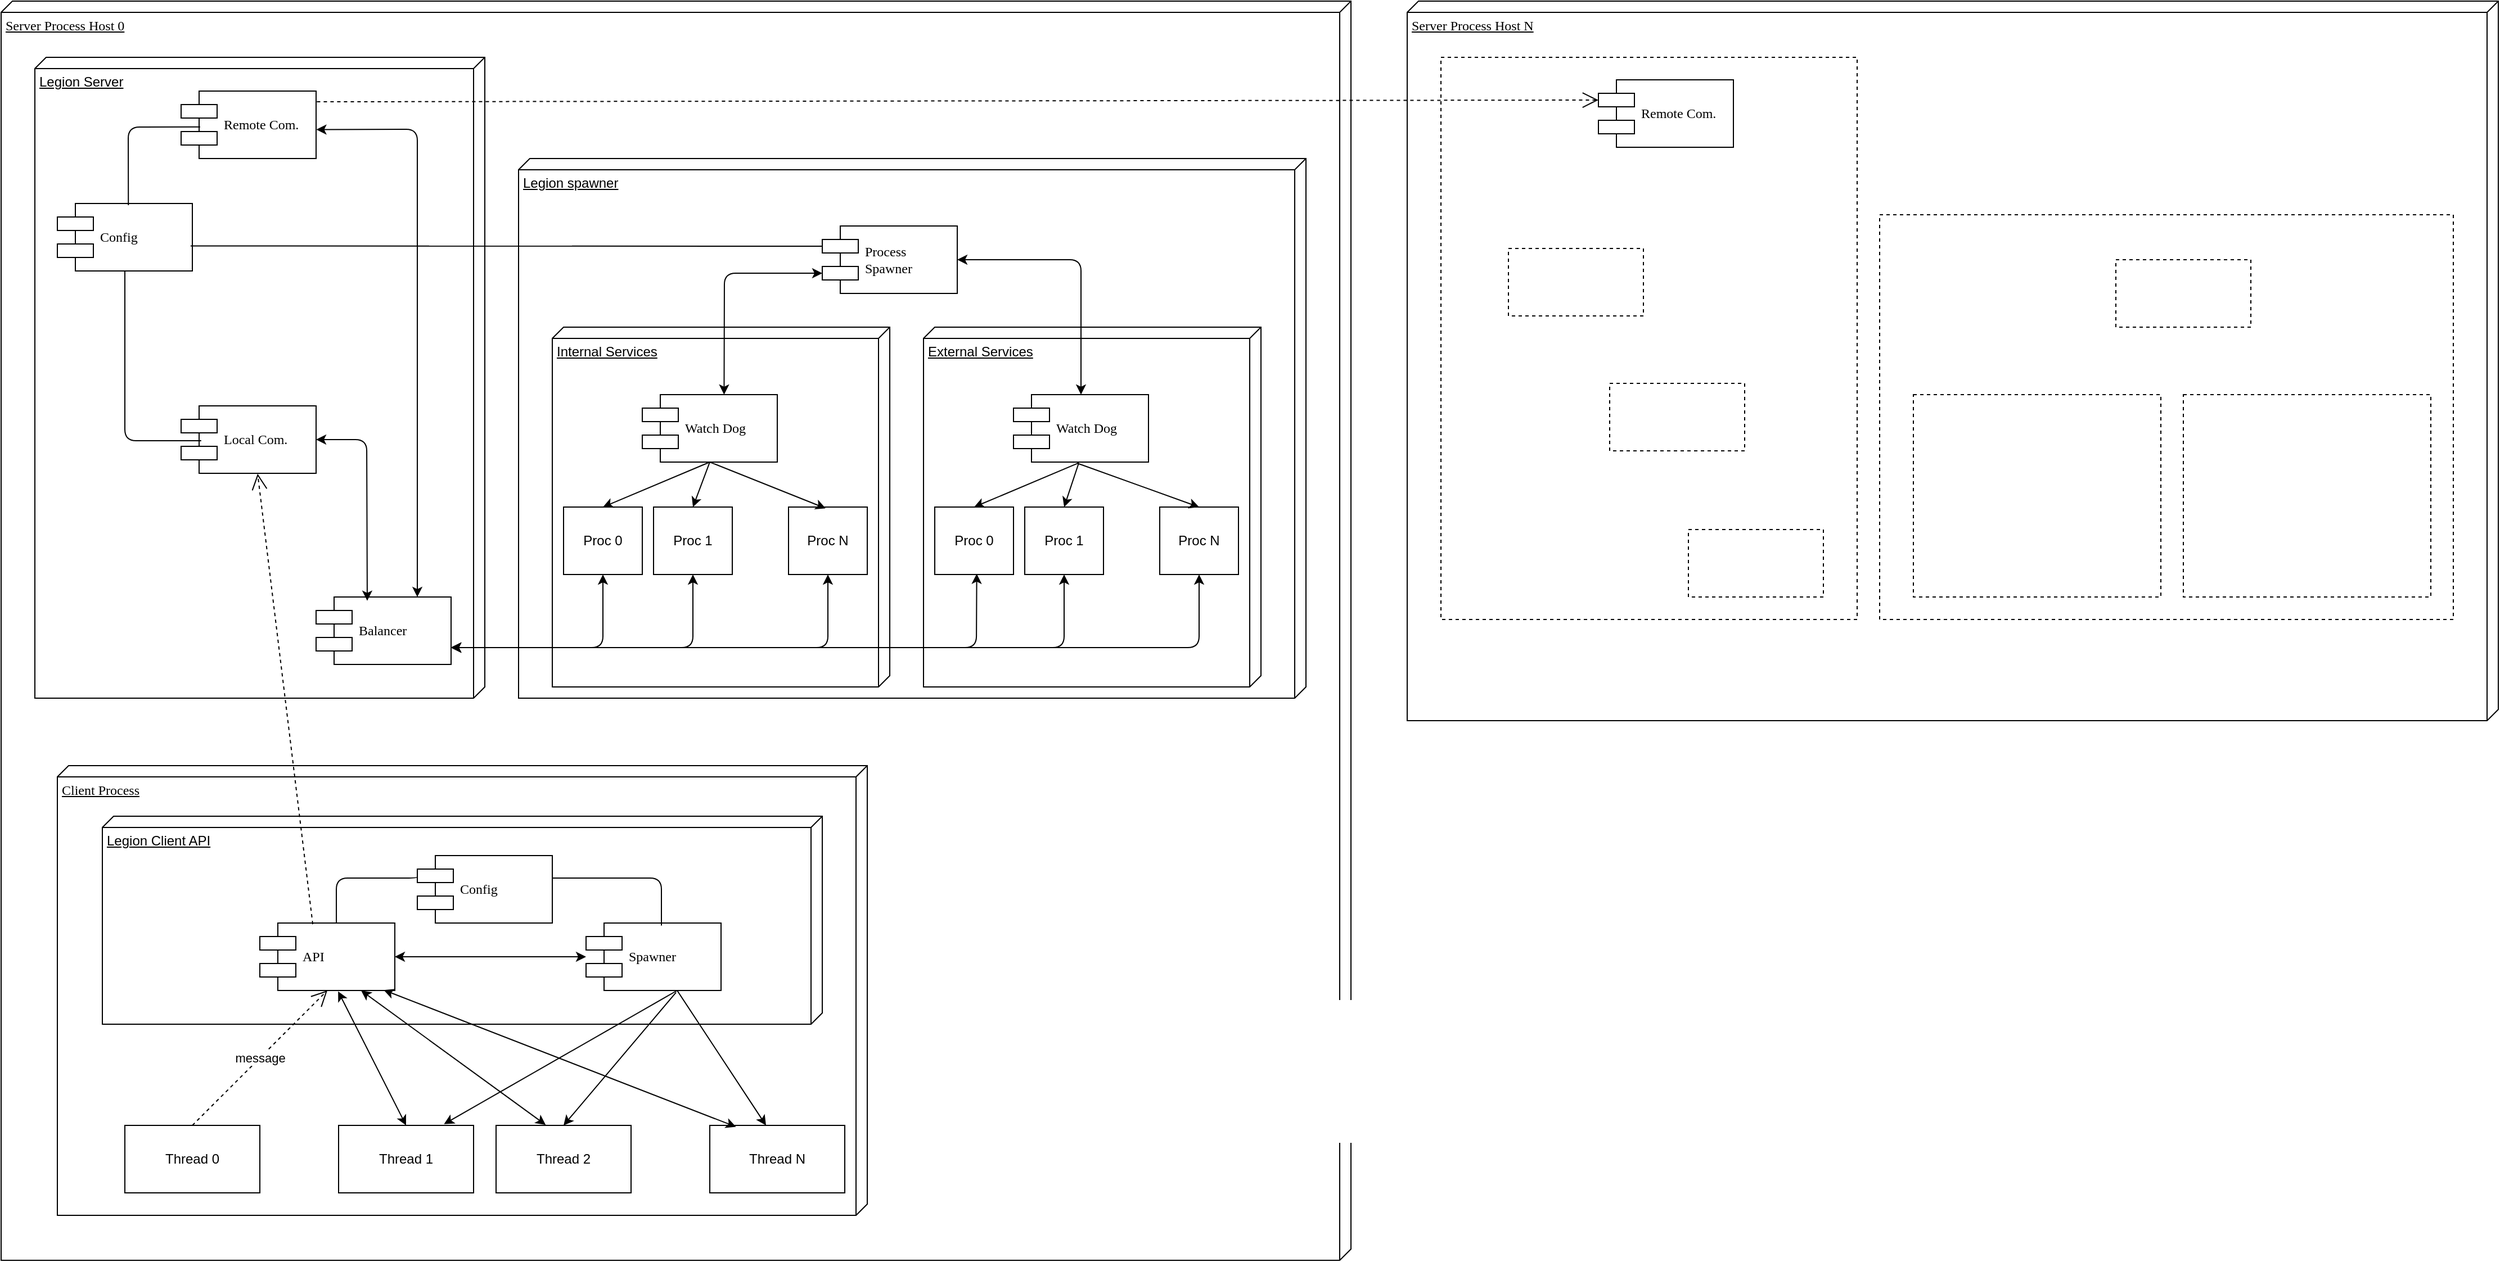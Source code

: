 <mxfile version="13.9.9" type="device"><diagram name="Page-1" id="5f0bae14-7c28-e335-631c-24af17079c00"><mxGraphModel dx="1024" dy="1442" grid="1" gridSize="10" guides="1" tooltips="1" connect="1" arrows="1" fold="1" page="1" pageScale="1" pageWidth="1100" pageHeight="850" background="#ffffff" math="0" shadow="0"><root><mxCell id="0"/><mxCell id="1" parent="0"/><mxCell id="0ii-ccTd-l-h79eg6bcx-46" value="Server Process Host N" style="verticalAlign=top;align=left;spacingTop=8;spacingLeft=2;spacingRight=12;shape=cube;size=10;direction=south;fontStyle=4;html=1;rounded=0;shadow=0;comic=0;labelBackgroundColor=none;strokeWidth=1;fontFamily=Verdana;fontSize=12" parent="1" vertex="1"><mxGeometry x="1270" y="-760" width="970" height="640" as="geometry"/></mxCell><mxCell id="0ii-ccTd-l-h79eg6bcx-56" value="" style="rounded=0;whiteSpace=wrap;html=1;dashed=1;" parent="1" vertex="1"><mxGeometry x="1300" y="-710" width="370" height="500" as="geometry"/></mxCell><mxCell id="39150e848f15840c-2" value="Server Process Host 0" style="verticalAlign=top;align=left;spacingTop=8;spacingLeft=2;spacingRight=12;shape=cube;size=10;direction=south;fontStyle=4;html=1;rounded=0;shadow=0;comic=0;labelBackgroundColor=none;strokeWidth=1;fontFamily=Verdana;fontSize=12" parent="1" vertex="1"><mxGeometry x="20" y="-760" width="1200" height="1120" as="geometry"/></mxCell><mxCell id="0ii-ccTd-l-h79eg6bcx-12" value="Legion Server" style="verticalAlign=top;align=left;spacingTop=8;spacingLeft=2;spacingRight=12;shape=cube;size=10;direction=south;fontStyle=4;html=1;" parent="1" vertex="1"><mxGeometry x="50" y="-710" width="400" height="570" as="geometry"/></mxCell><mxCell id="39150e848f15840c-3" value="&lt;div&gt;Client Process&lt;/div&gt;&lt;div&gt;&lt;br&gt;&lt;/div&gt;" style="verticalAlign=top;align=left;spacingTop=8;spacingLeft=2;spacingRight=12;shape=cube;size=10;direction=south;fontStyle=4;html=1;rounded=0;shadow=0;comic=0;labelBackgroundColor=none;strokeWidth=1;fontFamily=Verdana;fontSize=12" parent="1" vertex="1"><mxGeometry x="70" y="-80" width="720" height="400" as="geometry"/></mxCell><mxCell id="Yd3JvetM3iYtgjSBkwo9-7" value="Legion Client API" style="verticalAlign=top;align=left;spacingTop=8;spacingLeft=2;spacingRight=12;shape=cube;size=10;direction=south;fontStyle=4;html=1;" parent="1" vertex="1"><mxGeometry x="110" y="-35" width="640" height="185" as="geometry"/></mxCell><mxCell id="39150e848f15840c-7" value="Local Com." style="shape=component;align=left;spacingLeft=36;rounded=0;shadow=0;comic=0;labelBackgroundColor=none;strokeWidth=1;fontFamily=Verdana;fontSize=12;html=1;" parent="1" vertex="1"><mxGeometry x="180" y="-400" width="120" height="60" as="geometry"/></mxCell><mxCell id="39150e848f15840c-10" value="API" style="shape=component;align=left;spacingLeft=36;rounded=0;shadow=0;comic=0;labelBackgroundColor=none;strokeWidth=1;fontFamily=Verdana;fontSize=12;html=1;" parent="1" vertex="1"><mxGeometry x="250" y="60" width="120" height="60" as="geometry"/></mxCell><mxCell id="Yd3JvetM3iYtgjSBkwo9-2" value="Config" style="shape=component;align=left;spacingLeft=36;rounded=0;shadow=0;comic=0;labelBackgroundColor=none;strokeWidth=1;fontFamily=Verdana;fontSize=12;html=1;" parent="1" vertex="1"><mxGeometry x="390" width="120" height="60" as="geometry"/></mxCell><mxCell id="Yd3JvetM3iYtgjSBkwo9-3" value="Spawner" style="shape=component;align=left;spacingLeft=36;rounded=0;shadow=0;comic=0;labelBackgroundColor=none;strokeWidth=1;fontFamily=Verdana;fontSize=12;html=1;" parent="1" vertex="1"><mxGeometry x="540" y="60" width="120" height="60" as="geometry"/></mxCell><mxCell id="Yd3JvetM3iYtgjSBkwo9-12" value="message" style="endArrow=open;endSize=12;dashed=1;html=1;exitX=0.5;exitY=0;exitDx=0;exitDy=0;entryX=0.5;entryY=1;entryDx=0;entryDy=0;" parent="1" target="39150e848f15840c-10" edge="1"><mxGeometry width="160" relative="1" as="geometry"><mxPoint x="190" y="240" as="sourcePoint"/><mxPoint x="360" y="180" as="targetPoint"/></mxGeometry></mxCell><mxCell id="Yd3JvetM3iYtgjSBkwo9-17" value="" style="endArrow=classic;html=1;entryX=0.781;entryY=-0.019;entryDx=0;entryDy=0;entryPerimeter=0;exitX=0.675;exitY=1;exitDx=0;exitDy=0;exitPerimeter=0;" parent="1" source="Yd3JvetM3iYtgjSBkwo9-3" target="0ii-ccTd-l-h79eg6bcx-3" edge="1"><mxGeometry width="50" height="50" relative="1" as="geometry"><mxPoint x="850" y="210" as="sourcePoint"/><mxPoint x="413.04" y="243" as="targetPoint"/></mxGeometry></mxCell><mxCell id="Yd3JvetM3iYtgjSBkwo9-18" value="" style="endArrow=classic;html=1;entryX=0.5;entryY=0;entryDx=0;entryDy=0;exitX=0.667;exitY=1.028;exitDx=0;exitDy=0;exitPerimeter=0;" parent="1" source="Yd3JvetM3iYtgjSBkwo9-3" edge="1"><mxGeometry width="50" height="50" relative="1" as="geometry"><mxPoint x="622" y="121" as="sourcePoint"/><mxPoint x="520" y="240" as="targetPoint"/></mxGeometry></mxCell><mxCell id="Yd3JvetM3iYtgjSBkwo9-19" value="" style="endArrow=classic;html=1;entryX=0.5;entryY=0;entryDx=0;entryDy=0;exitX=0.675;exitY=1;exitDx=0;exitDy=0;exitPerimeter=0;" parent="1" source="Yd3JvetM3iYtgjSBkwo9-3" edge="1"><mxGeometry width="50" height="50" relative="1" as="geometry"><mxPoint x="621.04" y="127" as="sourcePoint"/><mxPoint x="700" y="240" as="targetPoint"/></mxGeometry></mxCell><mxCell id="Yd3JvetM3iYtgjSBkwo9-20" value="" style="endArrow=classic;startArrow=classic;html=1;" parent="1" source="39150e848f15840c-10" target="Yd3JvetM3iYtgjSBkwo9-3" edge="1"><mxGeometry width="50" height="50" relative="1" as="geometry"><mxPoint x="440" y="140" as="sourcePoint"/><mxPoint x="490" y="90" as="targetPoint"/></mxGeometry></mxCell><mxCell id="Yd3JvetM3iYtgjSBkwo9-25" value="" style="endArrow=none;html=1;edgeStyle=orthogonalEdgeStyle;exitX=0.567;exitY=0.007;exitDx=0;exitDy=0;exitPerimeter=0;entryX=0;entryY=0.3;entryDx=0;entryDy=0;" parent="1" source="39150e848f15840c-10" target="Yd3JvetM3iYtgjSBkwo9-2" edge="1"><mxGeometry relative="1" as="geometry"><mxPoint x="280" y="50" as="sourcePoint"/><mxPoint x="440" y="50" as="targetPoint"/><Array as="points"><mxPoint x="318" y="20"/><mxPoint x="390" y="20"/></Array></mxGeometry></mxCell><mxCell id="Yd3JvetM3iYtgjSBkwo9-28" value="" style="endArrow=none;html=1;edgeStyle=orthogonalEdgeStyle;exitX=1;exitY=0.333;exitDx=0;exitDy=0;exitPerimeter=0;entryX=0.556;entryY=0.039;entryDx=0;entryDy=0;entryPerimeter=0;" parent="1" source="Yd3JvetM3iYtgjSBkwo9-2" target="Yd3JvetM3iYtgjSBkwo9-3" edge="1"><mxGeometry relative="1" as="geometry"><mxPoint x="540" y="20" as="sourcePoint"/><mxPoint x="700" y="20" as="targetPoint"/><Array as="points"><mxPoint x="607" y="20"/><mxPoint x="607" y="62"/></Array></mxGeometry></mxCell><mxCell id="Yd3JvetM3iYtgjSBkwo9-32" value="" style="endArrow=open;endSize=12;dashed=1;html=1;exitX=0.392;exitY=0.017;exitDx=0;exitDy=0;exitPerimeter=0;entryX=0.567;entryY=1.007;entryDx=0;entryDy=0;entryPerimeter=0;" parent="1" source="39150e848f15840c-10" target="39150e848f15840c-7" edge="1"><mxGeometry width="160" relative="1" as="geometry"><mxPoint x="150" y="-170" as="sourcePoint"/><mxPoint x="310" y="-170" as="targetPoint"/></mxGeometry></mxCell><mxCell id="0ii-ccTd-l-h79eg6bcx-2" value="&lt;div&gt;Thread 0&lt;/div&gt;" style="rounded=0;whiteSpace=wrap;html=1;" parent="1" vertex="1"><mxGeometry x="130" y="240" width="120" height="60" as="geometry"/></mxCell><mxCell id="0ii-ccTd-l-h79eg6bcx-3" value="&lt;div&gt;Thread 1&lt;br&gt;&lt;/div&gt;" style="rounded=0;whiteSpace=wrap;html=1;" parent="1" vertex="1"><mxGeometry x="320" y="240" width="120" height="60" as="geometry"/></mxCell><mxCell id="0ii-ccTd-l-h79eg6bcx-4" value="&lt;div&gt;Thread 2&lt;br&gt;&lt;/div&gt;" style="rounded=0;whiteSpace=wrap;html=1;" parent="1" vertex="1"><mxGeometry x="460" y="240" width="120" height="60" as="geometry"/></mxCell><mxCell id="0ii-ccTd-l-h79eg6bcx-5" value="&lt;div&gt;Thread N&lt;br&gt;&lt;/div&gt;" style="rounded=0;whiteSpace=wrap;html=1;" parent="1" vertex="1"><mxGeometry x="650" y="240" width="120" height="60" as="geometry"/></mxCell><mxCell id="0ii-ccTd-l-h79eg6bcx-7" value="" style="endArrow=classic;startArrow=classic;html=1;exitX=0.5;exitY=0;exitDx=0;exitDy=0;entryX=0.58;entryY=1.012;entryDx=0;entryDy=0;entryPerimeter=0;" parent="1" source="0ii-ccTd-l-h79eg6bcx-3" target="39150e848f15840c-10" edge="1"><mxGeometry width="50" height="50" relative="1" as="geometry"><mxPoint x="330" y="210" as="sourcePoint"/><mxPoint x="380" y="160" as="targetPoint"/></mxGeometry></mxCell><mxCell id="0ii-ccTd-l-h79eg6bcx-8" value="" style="endArrow=classic;startArrow=classic;html=1;exitX=0.368;exitY=-0.007;exitDx=0;exitDy=0;exitPerimeter=0;entryX=0.75;entryY=1;entryDx=0;entryDy=0;" parent="1" source="0ii-ccTd-l-h79eg6bcx-4" target="39150e848f15840c-10" edge="1"><mxGeometry width="50" height="50" relative="1" as="geometry"><mxPoint x="420" y="180" as="sourcePoint"/><mxPoint x="470" y="130" as="targetPoint"/></mxGeometry></mxCell><mxCell id="0ii-ccTd-l-h79eg6bcx-9" value="" style="endArrow=classic;startArrow=classic;html=1;exitX=0.194;exitY=0.021;exitDx=0;exitDy=0;exitPerimeter=0;entryX=0.918;entryY=0.993;entryDx=0;entryDy=0;entryPerimeter=0;" parent="1" source="0ii-ccTd-l-h79eg6bcx-5" target="39150e848f15840c-10" edge="1"><mxGeometry width="50" height="50" relative="1" as="geometry"><mxPoint x="470" y="170" as="sourcePoint"/><mxPoint x="520" y="120" as="targetPoint"/></mxGeometry></mxCell><mxCell id="0ii-ccTd-l-h79eg6bcx-10" value="Config" style="shape=component;align=left;spacingLeft=36;rounded=0;shadow=0;comic=0;labelBackgroundColor=none;strokeWidth=1;fontFamily=Verdana;fontSize=12;html=1;" parent="1" vertex="1"><mxGeometry x="70" y="-580" width="120" height="60" as="geometry"/></mxCell><mxCell id="0ii-ccTd-l-h79eg6bcx-11" value="Remote Com." style="shape=component;align=left;spacingLeft=36;rounded=0;shadow=0;comic=0;labelBackgroundColor=none;strokeWidth=1;fontFamily=Verdana;fontSize=12;html=1;" parent="1" vertex="1"><mxGeometry x="180" y="-680" width="120" height="60" as="geometry"/></mxCell><mxCell id="0ii-ccTd-l-h79eg6bcx-13" value="&lt;div&gt;Legion spawner&lt;/div&gt;" style="verticalAlign=top;align=left;spacingTop=8;spacingLeft=2;spacingRight=12;shape=cube;size=10;direction=south;fontStyle=4;html=1;" parent="1" vertex="1"><mxGeometry x="480" y="-620" width="700" height="480" as="geometry"/></mxCell><mxCell id="0ii-ccTd-l-h79eg6bcx-14" value="Internal Services" style="verticalAlign=top;align=left;spacingTop=8;spacingLeft=2;spacingRight=12;shape=cube;size=10;direction=south;fontStyle=4;html=1;" parent="1" vertex="1"><mxGeometry x="510" y="-470" width="300" height="320" as="geometry"/></mxCell><mxCell id="0ii-ccTd-l-h79eg6bcx-15" value="External Services" style="verticalAlign=top;align=left;spacingTop=8;spacingLeft=2;spacingRight=12;shape=cube;size=10;direction=south;fontStyle=4;html=1;" parent="1" vertex="1"><mxGeometry x="840" y="-470" width="300" height="320" as="geometry"/></mxCell><mxCell id="0ii-ccTd-l-h79eg6bcx-16" value="Proc 0" style="rounded=0;whiteSpace=wrap;html=1;" parent="1" vertex="1"><mxGeometry x="520" y="-310" width="70" height="60" as="geometry"/></mxCell><mxCell id="0ii-ccTd-l-h79eg6bcx-17" value="Proc 1" style="rounded=0;whiteSpace=wrap;html=1;" parent="1" vertex="1"><mxGeometry x="600" y="-310" width="70" height="60" as="geometry"/></mxCell><mxCell id="0ii-ccTd-l-h79eg6bcx-18" value="Proc N" style="rounded=0;whiteSpace=wrap;html=1;" parent="1" vertex="1"><mxGeometry x="720" y="-310" width="70" height="60" as="geometry"/></mxCell><mxCell id="0ii-ccTd-l-h79eg6bcx-19" value="Proc 0" style="rounded=0;whiteSpace=wrap;html=1;" parent="1" vertex="1"><mxGeometry x="850" y="-310" width="70" height="60" as="geometry"/></mxCell><mxCell id="0ii-ccTd-l-h79eg6bcx-20" value="Proc 1" style="rounded=0;whiteSpace=wrap;html=1;" parent="1" vertex="1"><mxGeometry x="930" y="-310" width="70" height="60" as="geometry"/></mxCell><mxCell id="0ii-ccTd-l-h79eg6bcx-21" value="Proc N" style="rounded=0;whiteSpace=wrap;html=1;" parent="1" vertex="1"><mxGeometry x="1050" y="-310" width="70" height="60" as="geometry"/></mxCell><mxCell id="0ii-ccTd-l-h79eg6bcx-22" value="Balancer" style="shape=component;align=left;spacingLeft=36;rounded=0;shadow=0;comic=0;labelBackgroundColor=none;strokeWidth=1;fontFamily=Verdana;fontSize=12;html=1;" parent="1" vertex="1"><mxGeometry x="300" y="-230" width="120" height="60" as="geometry"/></mxCell><mxCell id="0ii-ccTd-l-h79eg6bcx-24" value="&lt;div&gt;Process&lt;/div&gt;&lt;div&gt;Spawner&lt;/div&gt;" style="shape=component;align=left;spacingLeft=36;rounded=0;shadow=0;comic=0;labelBackgroundColor=none;strokeWidth=1;fontFamily=Verdana;fontSize=12;html=1;" parent="1" vertex="1"><mxGeometry x="750" y="-560" width="120" height="60" as="geometry"/></mxCell><mxCell id="0ii-ccTd-l-h79eg6bcx-25" value="Watch Dog" style="shape=component;align=left;spacingLeft=36;rounded=0;shadow=0;comic=0;labelBackgroundColor=none;strokeWidth=1;fontFamily=Verdana;fontSize=12;html=1;" parent="1" vertex="1"><mxGeometry x="590" y="-410" width="120" height="60" as="geometry"/></mxCell><mxCell id="0ii-ccTd-l-h79eg6bcx-26" value="Watch Dog" style="shape=component;align=left;spacingLeft=36;rounded=0;shadow=0;comic=0;labelBackgroundColor=none;strokeWidth=1;fontFamily=Verdana;fontSize=12;html=1;" parent="1" vertex="1"><mxGeometry x="920" y="-410" width="120" height="60" as="geometry"/></mxCell><mxCell id="0ii-ccTd-l-h79eg6bcx-27" value="" style="endArrow=classic;startArrow=classic;html=1;entryX=0;entryY=0.7;entryDx=0;entryDy=0;exitX=0.606;exitY=0;exitDx=0;exitDy=0;exitPerimeter=0;" parent="1" source="0ii-ccTd-l-h79eg6bcx-25" target="0ii-ccTd-l-h79eg6bcx-24" edge="1"><mxGeometry width="50" height="50" relative="1" as="geometry"><mxPoint x="710" y="-410" as="sourcePoint"/><mxPoint x="760" y="-460" as="targetPoint"/><Array as="points"><mxPoint x="663" y="-518"/></Array></mxGeometry></mxCell><mxCell id="0ii-ccTd-l-h79eg6bcx-28" value="" style="endArrow=classic;startArrow=classic;html=1;exitX=0.5;exitY=0;exitDx=0;exitDy=0;entryX=1;entryY=0.5;entryDx=0;entryDy=0;" parent="1" source="0ii-ccTd-l-h79eg6bcx-26" target="0ii-ccTd-l-h79eg6bcx-24" edge="1"><mxGeometry width="50" height="50" relative="1" as="geometry"><mxPoint x="950" y="-480" as="sourcePoint"/><mxPoint x="1000" y="-530" as="targetPoint"/><Array as="points"><mxPoint x="980" y="-530"/></Array></mxGeometry></mxCell><mxCell id="0ii-ccTd-l-h79eg6bcx-29" value="" style="endArrow=classic;html=1;entryX=0.5;entryY=0;entryDx=0;entryDy=0;exitX=0.5;exitY=1;exitDx=0;exitDy=0;" parent="1" source="0ii-ccTd-l-h79eg6bcx-25" target="0ii-ccTd-l-h79eg6bcx-16" edge="1"><mxGeometry width="50" height="50" relative="1" as="geometry"><mxPoint x="530" y="-320" as="sourcePoint"/><mxPoint x="580" y="-370" as="targetPoint"/></mxGeometry></mxCell><mxCell id="0ii-ccTd-l-h79eg6bcx-30" value="" style="endArrow=classic;html=1;entryX=0.5;entryY=0;entryDx=0;entryDy=0;exitX=0.5;exitY=1;exitDx=0;exitDy=0;" parent="1" source="0ii-ccTd-l-h79eg6bcx-25" target="0ii-ccTd-l-h79eg6bcx-17" edge="1"><mxGeometry width="50" height="50" relative="1" as="geometry"><mxPoint x="720" y="-290" as="sourcePoint"/><mxPoint x="770" y="-340" as="targetPoint"/></mxGeometry></mxCell><mxCell id="0ii-ccTd-l-h79eg6bcx-31" value="" style="endArrow=classic;html=1;entryX=0.471;entryY=0.019;entryDx=0;entryDy=0;entryPerimeter=0;" parent="1" target="0ii-ccTd-l-h79eg6bcx-18" edge="1"><mxGeometry width="50" height="50" relative="1" as="geometry"><mxPoint x="650" y="-350" as="sourcePoint"/><mxPoint x="720" y="-340" as="targetPoint"/></mxGeometry></mxCell><mxCell id="0ii-ccTd-l-h79eg6bcx-32" value="" style="endArrow=classic;html=1;entryX=0.5;entryY=0;entryDx=0;entryDy=0;exitX=0.484;exitY=1.011;exitDx=0;exitDy=0;exitPerimeter=0;" parent="1" source="0ii-ccTd-l-h79eg6bcx-26" target="0ii-ccTd-l-h79eg6bcx-19" edge="1"><mxGeometry width="50" height="50" relative="1" as="geometry"><mxPoint x="960" y="-310" as="sourcePoint"/><mxPoint x="1010" y="-360" as="targetPoint"/></mxGeometry></mxCell><mxCell id="0ii-ccTd-l-h79eg6bcx-33" value="" style="endArrow=classic;html=1;entryX=0.5;entryY=0;entryDx=0;entryDy=0;exitX=0.482;exitY=1.023;exitDx=0;exitDy=0;exitPerimeter=0;" parent="1" source="0ii-ccTd-l-h79eg6bcx-26" target="0ii-ccTd-l-h79eg6bcx-20" edge="1"><mxGeometry width="50" height="50" relative="1" as="geometry"><mxPoint x="990" y="-350" as="sourcePoint"/><mxPoint x="910" y="-310" as="targetPoint"/></mxGeometry></mxCell><mxCell id="0ii-ccTd-l-h79eg6bcx-34" value="" style="endArrow=classic;html=1;exitX=0.472;exitY=1.017;exitDx=0;exitDy=0;exitPerimeter=0;entryX=0.5;entryY=0;entryDx=0;entryDy=0;" parent="1" source="0ii-ccTd-l-h79eg6bcx-26" target="0ii-ccTd-l-h79eg6bcx-21" edge="1"><mxGeometry width="50" height="50" relative="1" as="geometry"><mxPoint x="1000" y="-280" as="sourcePoint"/><mxPoint x="1050" y="-330" as="targetPoint"/></mxGeometry></mxCell><mxCell id="0ii-ccTd-l-h79eg6bcx-37" value="" style="endArrow=classic;startArrow=classic;html=1;entryX=0.5;entryY=1;entryDx=0;entryDy=0;exitX=1;exitY=0.75;exitDx=0;exitDy=0;" parent="1" source="0ii-ccTd-l-h79eg6bcx-22" target="0ii-ccTd-l-h79eg6bcx-21" edge="1"><mxGeometry width="50" height="50" relative="1" as="geometry"><mxPoint x="990" y="-170" as="sourcePoint"/><mxPoint x="1040" y="-220" as="targetPoint"/><Array as="points"><mxPoint x="1085" y="-185"/></Array></mxGeometry></mxCell><mxCell id="0ii-ccTd-l-h79eg6bcx-39" value="" style="endArrow=classic;startArrow=classic;html=1;entryX=0.5;entryY=1;entryDx=0;entryDy=0;exitX=1;exitY=0.75;exitDx=0;exitDy=0;" parent="1" source="0ii-ccTd-l-h79eg6bcx-22" target="0ii-ccTd-l-h79eg6bcx-16" edge="1"><mxGeometry width="50" height="50" relative="1" as="geometry"><mxPoint x="420" y="-180" as="sourcePoint"/><mxPoint x="580" y="-230" as="targetPoint"/><Array as="points"><mxPoint x="555" y="-185"/></Array></mxGeometry></mxCell><mxCell id="0ii-ccTd-l-h79eg6bcx-40" value="" style="endArrow=classic;startArrow=classic;html=1;entryX=0.5;entryY=1;entryDx=0;entryDy=0;exitX=1;exitY=0.75;exitDx=0;exitDy=0;" parent="1" source="0ii-ccTd-l-h79eg6bcx-22" target="0ii-ccTd-l-h79eg6bcx-17" edge="1"><mxGeometry width="50" height="50" relative="1" as="geometry"><mxPoint x="420" y="-180" as="sourcePoint"/><mxPoint x="640" y="-240" as="targetPoint"/><Array as="points"><mxPoint x="635" y="-185"/></Array></mxGeometry></mxCell><mxCell id="0ii-ccTd-l-h79eg6bcx-42" value="" style="endArrow=classic;startArrow=classic;html=1;entryX=0.5;entryY=1;entryDx=0;entryDy=0;exitX=1;exitY=0.75;exitDx=0;exitDy=0;" parent="1" source="0ii-ccTd-l-h79eg6bcx-22" target="0ii-ccTd-l-h79eg6bcx-18" edge="1"><mxGeometry width="50" height="50" relative="1" as="geometry"><mxPoint x="680" y="-190" as="sourcePoint"/><mxPoint x="730" y="-240" as="targetPoint"/><Array as="points"><mxPoint x="755" y="-185"/></Array></mxGeometry></mxCell><mxCell id="0ii-ccTd-l-h79eg6bcx-43" value="" style="endArrow=classic;startArrow=classic;html=1;entryX=0.533;entryY=0.989;entryDx=0;entryDy=0;entryPerimeter=0;exitX=1;exitY=0.75;exitDx=0;exitDy=0;" parent="1" source="0ii-ccTd-l-h79eg6bcx-22" target="0ii-ccTd-l-h79eg6bcx-19" edge="1"><mxGeometry width="50" height="50" relative="1" as="geometry"><mxPoint x="420" y="-180" as="sourcePoint"/><mxPoint x="910" y="-240" as="targetPoint"/><Array as="points"><mxPoint x="887" y="-185"/></Array></mxGeometry></mxCell><mxCell id="0ii-ccTd-l-h79eg6bcx-44" value="" style="endArrow=classic;startArrow=classic;html=1;exitX=1;exitY=0.75;exitDx=0;exitDy=0;entryX=0.5;entryY=1;entryDx=0;entryDy=0;" parent="1" source="0ii-ccTd-l-h79eg6bcx-22" target="0ii-ccTd-l-h79eg6bcx-20" edge="1"><mxGeometry width="50" height="50" relative="1" as="geometry"><mxPoint x="940" y="-190" as="sourcePoint"/><mxPoint x="990" y="-240" as="targetPoint"/><Array as="points"><mxPoint x="965" y="-185"/></Array></mxGeometry></mxCell><mxCell id="0ii-ccTd-l-h79eg6bcx-48" value="" style="endArrow=classic;startArrow=classic;html=1;exitX=1.002;exitY=0.571;exitDx=0;exitDy=0;exitPerimeter=0;entryX=0.75;entryY=0;entryDx=0;entryDy=0;" parent="1" source="0ii-ccTd-l-h79eg6bcx-11" target="0ii-ccTd-l-h79eg6bcx-22" edge="1"><mxGeometry width="50" height="50" relative="1" as="geometry"><mxPoint x="640" y="-640" as="sourcePoint"/><mxPoint x="410" y="-220" as="targetPoint"/><Array as="points"><mxPoint x="390" y="-646"/></Array></mxGeometry></mxCell><mxCell id="0ii-ccTd-l-h79eg6bcx-49" value="" style="endArrow=classic;startArrow=classic;html=1;entryX=0.379;entryY=0.056;entryDx=0;entryDy=0;entryPerimeter=0;" parent="1" target="0ii-ccTd-l-h79eg6bcx-22" edge="1"><mxGeometry width="50" height="50" relative="1" as="geometry"><mxPoint x="300" y="-370" as="sourcePoint"/><mxPoint x="300" y="-520" as="targetPoint"/><Array as="points"><mxPoint x="345" y="-370"/></Array></mxGeometry></mxCell><mxCell id="0ii-ccTd-l-h79eg6bcx-50" value="" style="endArrow=none;html=1;entryX=0;entryY=0.3;entryDx=0;entryDy=0;exitX=0.987;exitY=0.629;exitDx=0;exitDy=0;exitPerimeter=0;" parent="1" source="0ii-ccTd-l-h79eg6bcx-10" target="0ii-ccTd-l-h79eg6bcx-24" edge="1"><mxGeometry width="50" height="50" relative="1" as="geometry"><mxPoint x="310" y="-490" as="sourcePoint"/><mxPoint x="360" y="-540" as="targetPoint"/></mxGeometry></mxCell><mxCell id="0ii-ccTd-l-h79eg6bcx-51" value="" style="endArrow=open;endSize=12;dashed=1;html=1;exitX=1.006;exitY=0.159;exitDx=0;exitDy=0;exitPerimeter=0;entryX=0;entryY=0.3;entryDx=0;entryDy=0;" parent="1" source="0ii-ccTd-l-h79eg6bcx-11" target="0ii-ccTd-l-h79eg6bcx-47" edge="1"><mxGeometry width="160" relative="1" as="geometry"><mxPoint x="1120" y="-289.4" as="sourcePoint"/><mxPoint x="1071" y="-690" as="targetPoint"/></mxGeometry></mxCell><mxCell id="0ii-ccTd-l-h79eg6bcx-47" value="Remote Com." style="shape=component;align=left;spacingLeft=36;rounded=0;shadow=0;comic=0;labelBackgroundColor=none;strokeWidth=1;fontFamily=Verdana;fontSize=12;html=1;" parent="1" vertex="1"><mxGeometry x="1440" y="-690" width="120" height="60" as="geometry"/></mxCell><mxCell id="0ii-ccTd-l-h79eg6bcx-57" value="" style="rounded=0;whiteSpace=wrap;html=1;dashed=1;" parent="1" vertex="1"><mxGeometry x="1690" y="-570" width="510" height="360" as="geometry"/></mxCell><mxCell id="0ii-ccTd-l-h79eg6bcx-58" value="" style="rounded=0;whiteSpace=wrap;html=1;dashed=1;" parent="1" vertex="1"><mxGeometry x="1360" y="-540" width="120" height="60" as="geometry"/></mxCell><mxCell id="0ii-ccTd-l-h79eg6bcx-59" value="" style="rounded=0;whiteSpace=wrap;html=1;dashed=1;" parent="1" vertex="1"><mxGeometry x="1450" y="-420" width="120" height="60" as="geometry"/></mxCell><mxCell id="0ii-ccTd-l-h79eg6bcx-60" value="" style="rounded=0;whiteSpace=wrap;html=1;dashed=1;" parent="1" vertex="1"><mxGeometry x="1520" y="-290" width="120" height="60" as="geometry"/></mxCell><mxCell id="0ii-ccTd-l-h79eg6bcx-61" value="" style="rounded=0;whiteSpace=wrap;html=1;dashed=1;" parent="1" vertex="1"><mxGeometry x="1900" y="-530" width="120" height="60" as="geometry"/></mxCell><mxCell id="0ii-ccTd-l-h79eg6bcx-62" value="" style="rounded=0;whiteSpace=wrap;html=1;dashed=1;" parent="1" vertex="1"><mxGeometry x="1720" y="-410" width="220" height="180" as="geometry"/></mxCell><mxCell id="0ii-ccTd-l-h79eg6bcx-63" value="" style="rounded=0;whiteSpace=wrap;html=1;dashed=1;" parent="1" vertex="1"><mxGeometry x="1960" y="-410" width="220" height="180" as="geometry"/></mxCell><mxCell id="0ii-ccTd-l-h79eg6bcx-64" value="" style="endArrow=none;html=1;entryX=0.141;entryY=0.532;entryDx=0;entryDy=0;entryPerimeter=0;exitX=0.526;exitY=0.024;exitDx=0;exitDy=0;exitPerimeter=0;" parent="1" source="0ii-ccTd-l-h79eg6bcx-10" target="0ii-ccTd-l-h79eg6bcx-11" edge="1"><mxGeometry width="50" height="50" relative="1" as="geometry"><mxPoint x="110" y="-590" as="sourcePoint"/><mxPoint x="160" y="-640" as="targetPoint"/><Array as="points"><mxPoint x="133" y="-648"/></Array></mxGeometry></mxCell><mxCell id="0ii-ccTd-l-h79eg6bcx-65" value="" style="endArrow=none;html=1;entryX=0.5;entryY=1;entryDx=0;entryDy=0;exitX=0.149;exitY=0.516;exitDx=0;exitDy=0;exitPerimeter=0;" parent="1" source="39150e848f15840c-7" target="0ii-ccTd-l-h79eg6bcx-10" edge="1"><mxGeometry width="50" height="50" relative="1" as="geometry"><mxPoint x="100" y="-400" as="sourcePoint"/><mxPoint x="150" y="-450" as="targetPoint"/><Array as="points"><mxPoint x="130" y="-369"/></Array></mxGeometry></mxCell></root></mxGraphModel></diagram></mxfile>